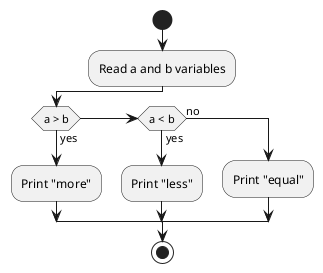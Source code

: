 @startuml
start
:Read a and b variables;
if (a > b) then (yes)
    :Print "more";
elseif (a < b) then (yes)
    :Print "less";
else (no)
    :Print "equal";
endif
stop
@enduml